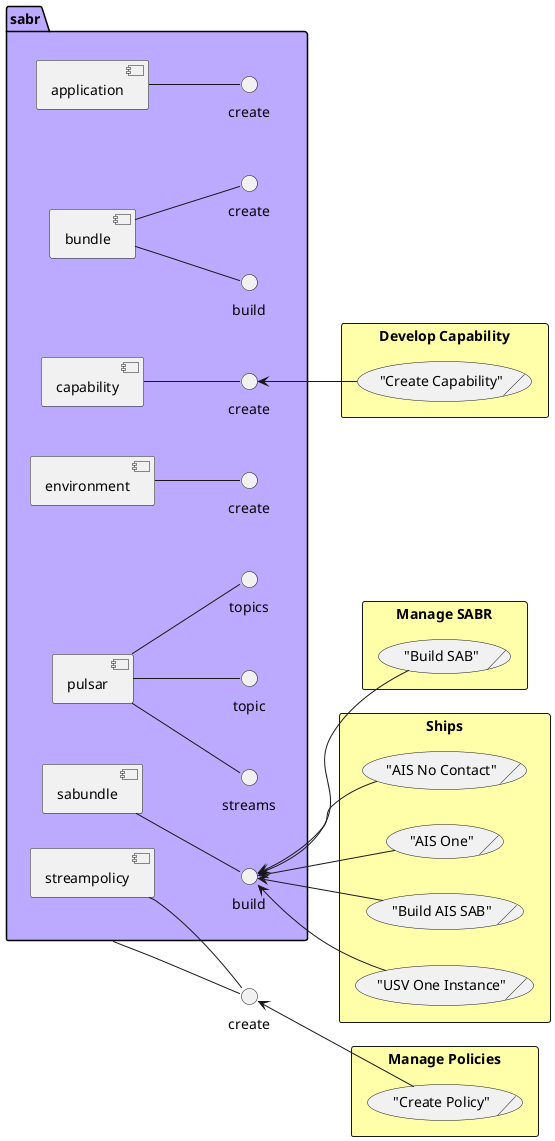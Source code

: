 @startuml
left to right direction


     component "sabr" as sabr
 interface "streampolicy create" as sabrstreampolicycreate
sabr -- sabrstreampolicycreate

    
    package "sabr" as sabr #bbaaff {
 component "application" as sabrapplication
 interface "create" as sabrapplicationcreate
sabrapplication -- sabrapplicationcreate
}

    
    package "sabr" as sabr #bbaaff {
 component "bundle" as sabrbundle
 interface "build" as sabrbundlebuild
sabrbundle -- sabrbundlebuild
}

    
    package "sabr" as sabr #bbaaff {
 component "bundle" as sabrbundle
 interface "create" as sabrbundlecreate
sabrbundle -- sabrbundlecreate
}

    
    package "sabr" as sabr #bbaaff {
 component "capability" as sabrcapability
 interface "create" as sabrcapabilitycreate
sabrcapability -- sabrcapabilitycreate
}

    
    package "sabr" as sabr #bbaaff {
 component "environment" as sabrenvironment
 interface "create" as sabrenvironmentcreate
sabrenvironment -- sabrenvironmentcreate
}

    
    package "sabr" as sabr #bbaaff {
 component "pulsar" as sabrpulsar
 interface "streams" as sabrpulsarstreams
sabrpulsar -- sabrpulsarstreams
}

    
    package "sabr" as sabr #bbaaff {
 component "pulsar" as sabrpulsar
 interface "topic" as sabrpulsartopic
sabrpulsar -- sabrpulsartopic
}

    
    package "sabr" as sabr #bbaaff {
 component "pulsar" as sabrpulsar
 interface "topics" as sabrpulsartopics
sabrpulsar -- sabrpulsartopics
}

    
    package "sabr" as sabr #bbaaff {
 component "sabundle" as sabrsabundle
 interface "build" as sabrsabundlebuild
sabrsabundle -- sabrsabundlebuild
}

    
    package "sabr" as sabr #bbaaff {
 component "streampolicy" as sabrstreampolicy
 interface "create" as sabrstreampolicycreate
sabrstreampolicy -- sabrstreampolicycreate
}

    




        rectangle "Develop Capability" as DevelopCapability #ffffaa {
            ("Create Capability")/ as DevOpsEngineerDevelopCapabilityCreateCapability
        }
    
    sabrcapabilitycreate <-- DevOpsEngineerDevelopCapabilityCreateCapability
    




        rectangle "Manage SABR" as ManageSABR #ffffaa {
            ("Build SAB")/ as ApplicationDeveloperManageSABRBuildSAB
        }
    
    sabrsabundlebuild <-- ApplicationDeveloperManageSABRBuildSAB
    



        rectangle "Manage Policies" as ManagePolicies #ffffaa {
            ("Create Policy")/ as DataEngineerManagePoliciesCreatePolicy
        }
    
    sabrstreampolicycreate <-- DataEngineerManagePoliciesCreatePolicy
    




        rectangle "Ships" as Ships #ffffaa {
            ("AIS No Contact")/ as ApplicationDeveloperShipsAISNoContact
        }
    
    sabrsabundlebuild <-- ApplicationDeveloperShipsAISNoContact
    
        rectangle "Ships" as Ships #ffffaa {
            ("AIS One")/ as ApplicationDeveloperShipsAISOne
        }
    
    sabrsabundlebuild <-- ApplicationDeveloperShipsAISOne
    
        rectangle "Ships" as Ships #ffffaa {
            ("Build AIS SAB")/ as ApplicationDeveloperShipsAISSABR
        }
    
    sabrsabundlebuild <-- ApplicationDeveloperShipsAISSABR
    
        rectangle "Ships" as Ships #ffffaa {
            ("USV One Instance")/ as ApplicationDeveloperShipsUSVOne
        }
    
    sabrsabundlebuild <-- ApplicationDeveloperShipsUSVOne
    
@enduml
